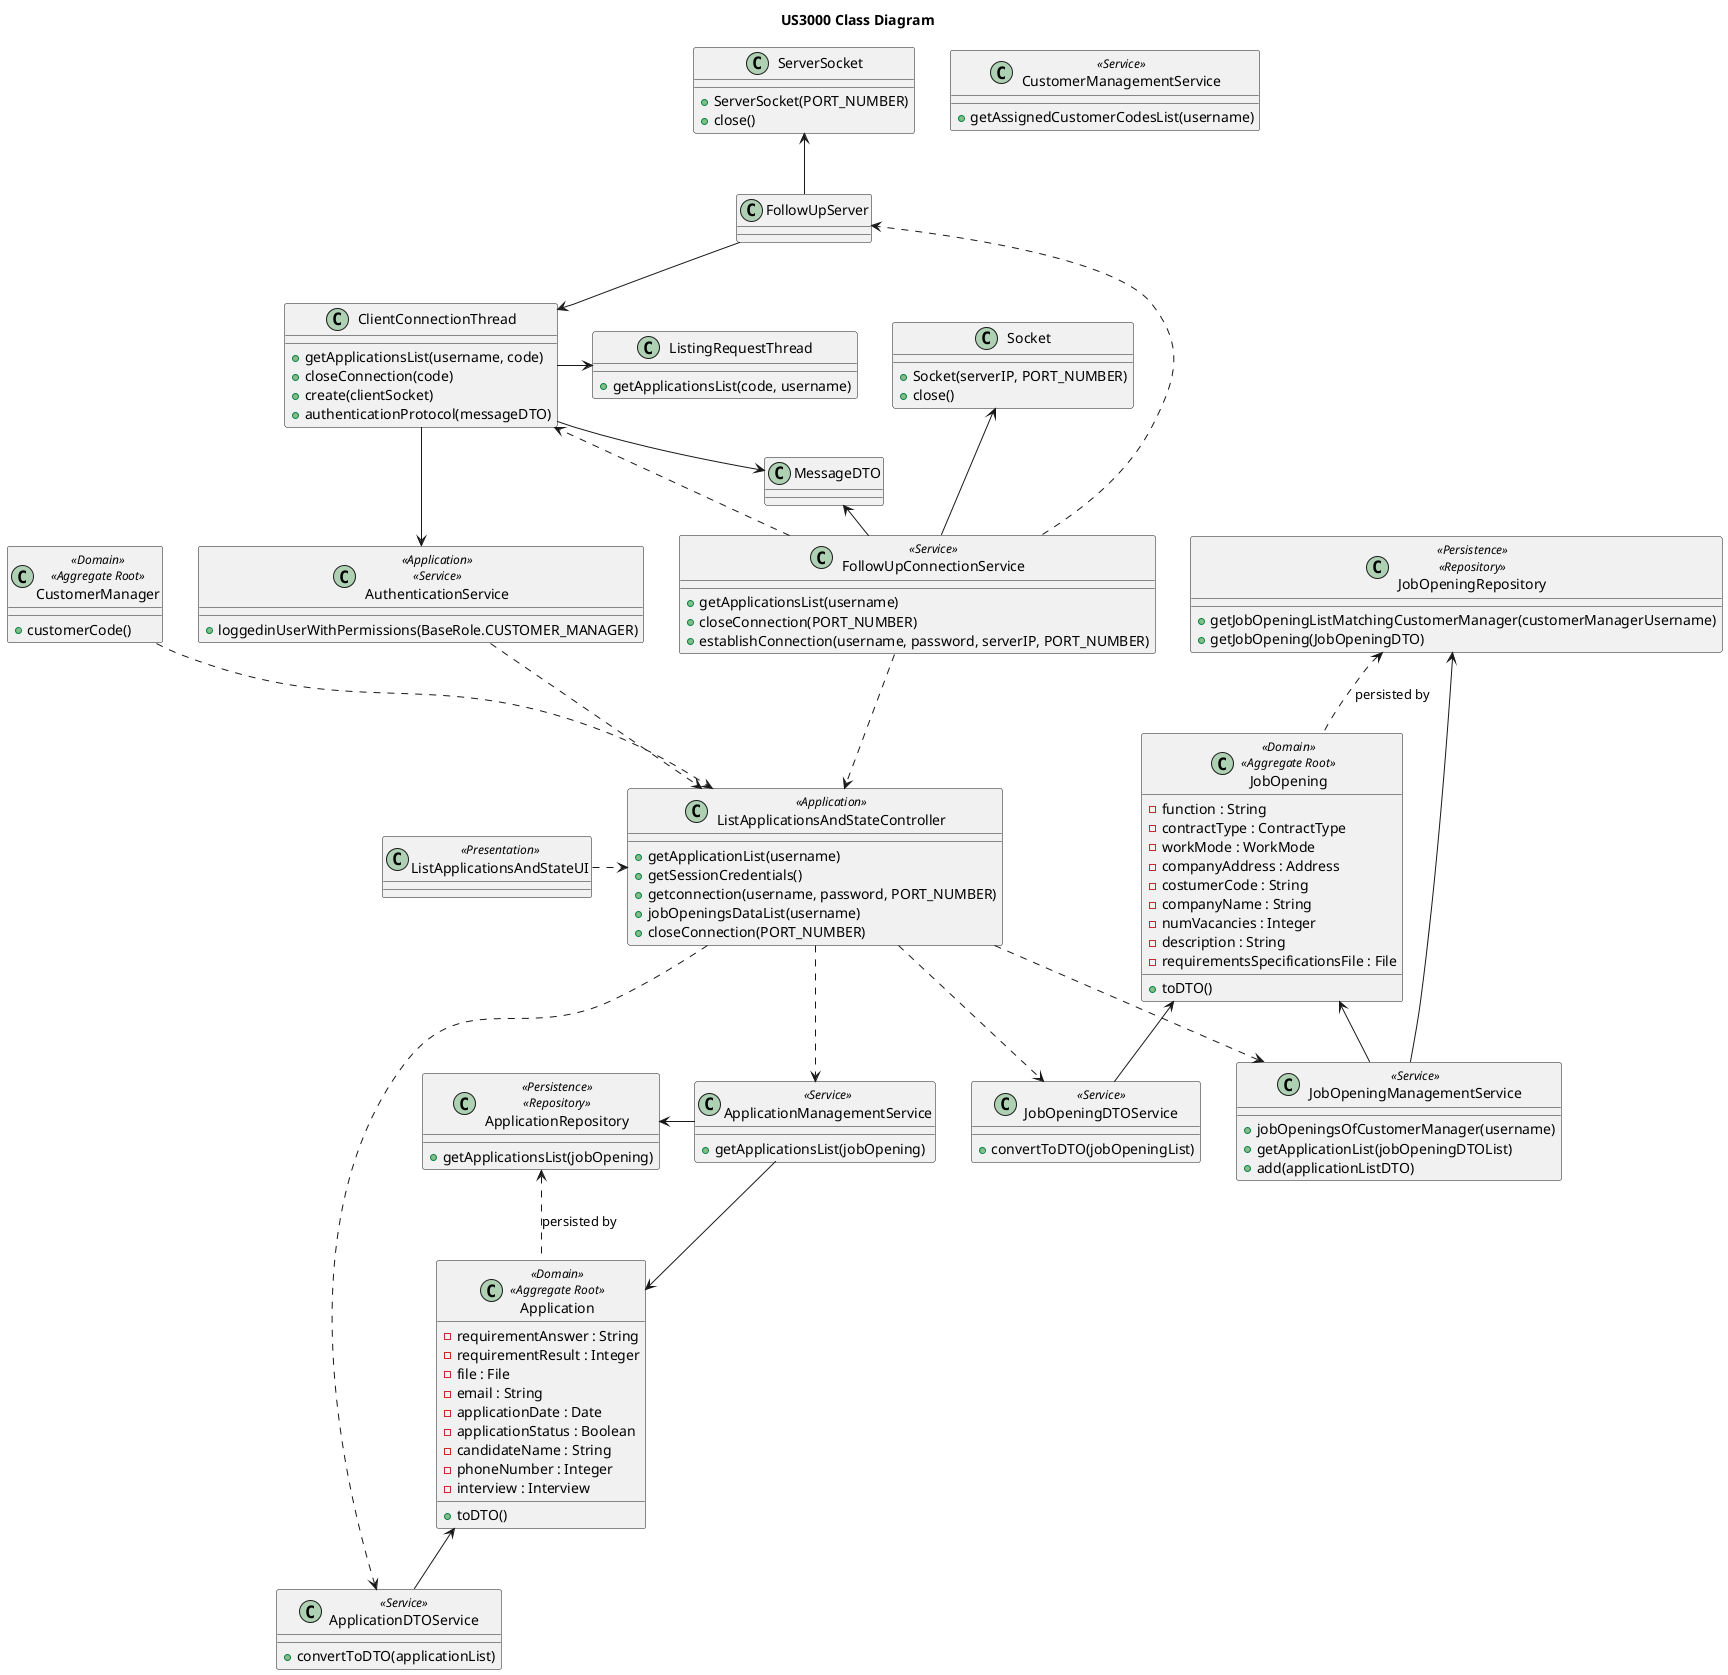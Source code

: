 @startuml US3000_CD
title US3000 Class Diagram

'package "Presentation" {
    class ListApplicationsAndStateUI <<Presentation>> {
    }
'}

'package "Application" {
    class ListApplicationsAndStateController <<Application>> {
        + getApplicationList(username)
        + getSessionCredentials()
        + getconnection(username, password, PORT_NUMBER)
        + jobOpeningsDataList(username)
        + closeConnection(PORT_NUMBER)
    }
'}

class FollowUpConnectionService <<Service>> {
+ getApplicationsList(username)
+ closeConnection(PORT_NUMBER)
+ establishConnection(username, password, serverIP, PORT_NUMBER)
}


class ClientConnectionThread {
+ getApplicationsList(username, code)
+ closeConnection(code)
+ create(clientSocket)
+ authenticationProtocol(messageDTO)
}

class ListingRequestThread {
+ getApplicationsList(code, username)
}

class JobOpeningManagementService <<Service>> {
    + jobOpeningsOfCustomerManager(username)
    + getApplicationList(jobOpeningDTOList)
    + add(applicationListDTO)
}

class CustomerManagementService <<Service>> {
    + getAssignedCustomerCodesList(username)
}

class JobOpeningDTOService <<Service>> {
    + convertToDTO(jobOpeningList)
}

class ApplicationManagementService <<Service>> {
    + getApplicationsList(jobOpening)
}

class ApplicationDTOService <<Service>> {
    + convertToDTO(applicationList)
}


    class AuthenticationService <<Application>> <<Service>> {
        + loggedinUserWithPermissions(BaseRole.CUSTOMER_MANAGER)
    }


    class CustomerManager <<Domain>> <<Aggregate Root>> {
        + customerCode()
    }

    class JobOpening <<Domain>> <<Aggregate Root>> {
        - function : String
        - contractType : ContractType
        - workMode : WorkMode
        - companyAddress : Address
        - costumerCode : String
        - companyName : String
        - numVacancies : Integer
        - description : String
        - requirementsSpecificationsFile : File
        + toDTO()
    }

    class Application <<Domain>> <<Aggregate Root>> {
        - requirementAnswer : String
        - requirementResult : Integer
        - file : File
        - email : String
        - applicationDate : Date
        - applicationStatus : Boolean
        - candidateName : String
        - phoneNumber : Integer
        - interview : Interview
        + toDTO()
    }
'}

'package "Persistence" {
    class JobOpeningRepository <<Persistence>> <<Repository>> {
        + getJobOpeningListMatchingCustomerManager(customerManagerUsername)
        + getJobOpening(JobOpeningDTO)
    }

    class ApplicationRepository <<Persistence>> <<Repository>> {
        + getApplicationsList(jobOpening)
    }

'}

class FollowUpServer {}

class MessageDTO {}


class Socket {
+ Socket(serverIP, PORT_NUMBER)
+ close()
}

class ServerSocket {
+ ServerSocket(PORT_NUMBER)
+ close()
}



' Associations
CustomerManager ..> ListApplicationsAndStateController
ListApplicationsAndStateUI .> ListApplicationsAndStateController
ListApplicationsAndStateController ..> ApplicationManagementService
ListApplicationsAndStateController ..> JobOpeningManagementService
ListApplicationsAndStateController ..> JobOpeningDTOService
ListApplicationsAndStateController ..> ApplicationDTOService

' Domain Layer
JobOpeningManagementService -left-> JobOpeningRepository
JobOpeningManagementService -up-> JobOpening
ApplicationManagementService --> Application
ApplicationManagementService -left-> ApplicationRepository
ApplicationDTOService -up-> Application
JobOpeningDTOService -up-> JobOpening

' Persistence Layer
JobOpeningRepository <.. JobOpening : persisted by

ApplicationRepository <.. Application : persisted by

' Authentication
AuthenticationService ..> ListApplicationsAndStateController
FollowUpConnectionService ..> ListApplicationsAndStateController

FollowUpConnectionService ..> FollowUpServer
FollowUpConnectionService ..> ClientConnectionThread
FollowUpServer --> ClientConnectionThread
ClientConnectionThread -> ListingRequestThread
ClientConnectionThread --> AuthenticationService
ClientConnectionThread -> MessageDTO

FollowUpConnectionService -up-> Socket
MessageDTO <- FollowUpConnectionService
FollowUpServer -up-> ServerSocket

@enduml
